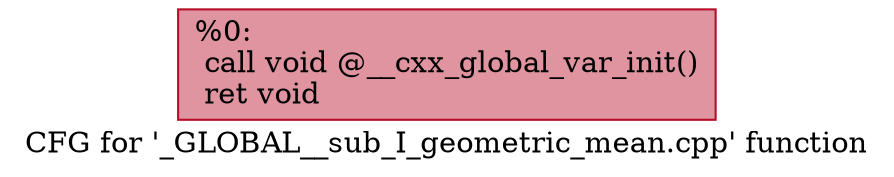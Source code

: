 digraph "CFG for '_GLOBAL__sub_I_geometric_mean.cpp' function" {
	label="CFG for '_GLOBAL__sub_I_geometric_mean.cpp' function";

	Node0x17728b61430 [shape=record,color="#b70d28ff", style=filled, fillcolor="#b70d2870",label="{%0:\l  call void @__cxx_global_var_init()\l  ret void\l}"];
}

